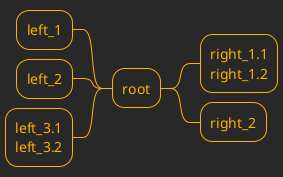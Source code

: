 ' Do not edit
' Theme Gallery
' autogenerated by script
'
@startmindmap
!theme crt-amber
+ root
**:right_1.1
right_1.2;
++ right_2

left side

-- left_1
-- left_2
**:left_3.1
left_3.2;
@endmindmap

